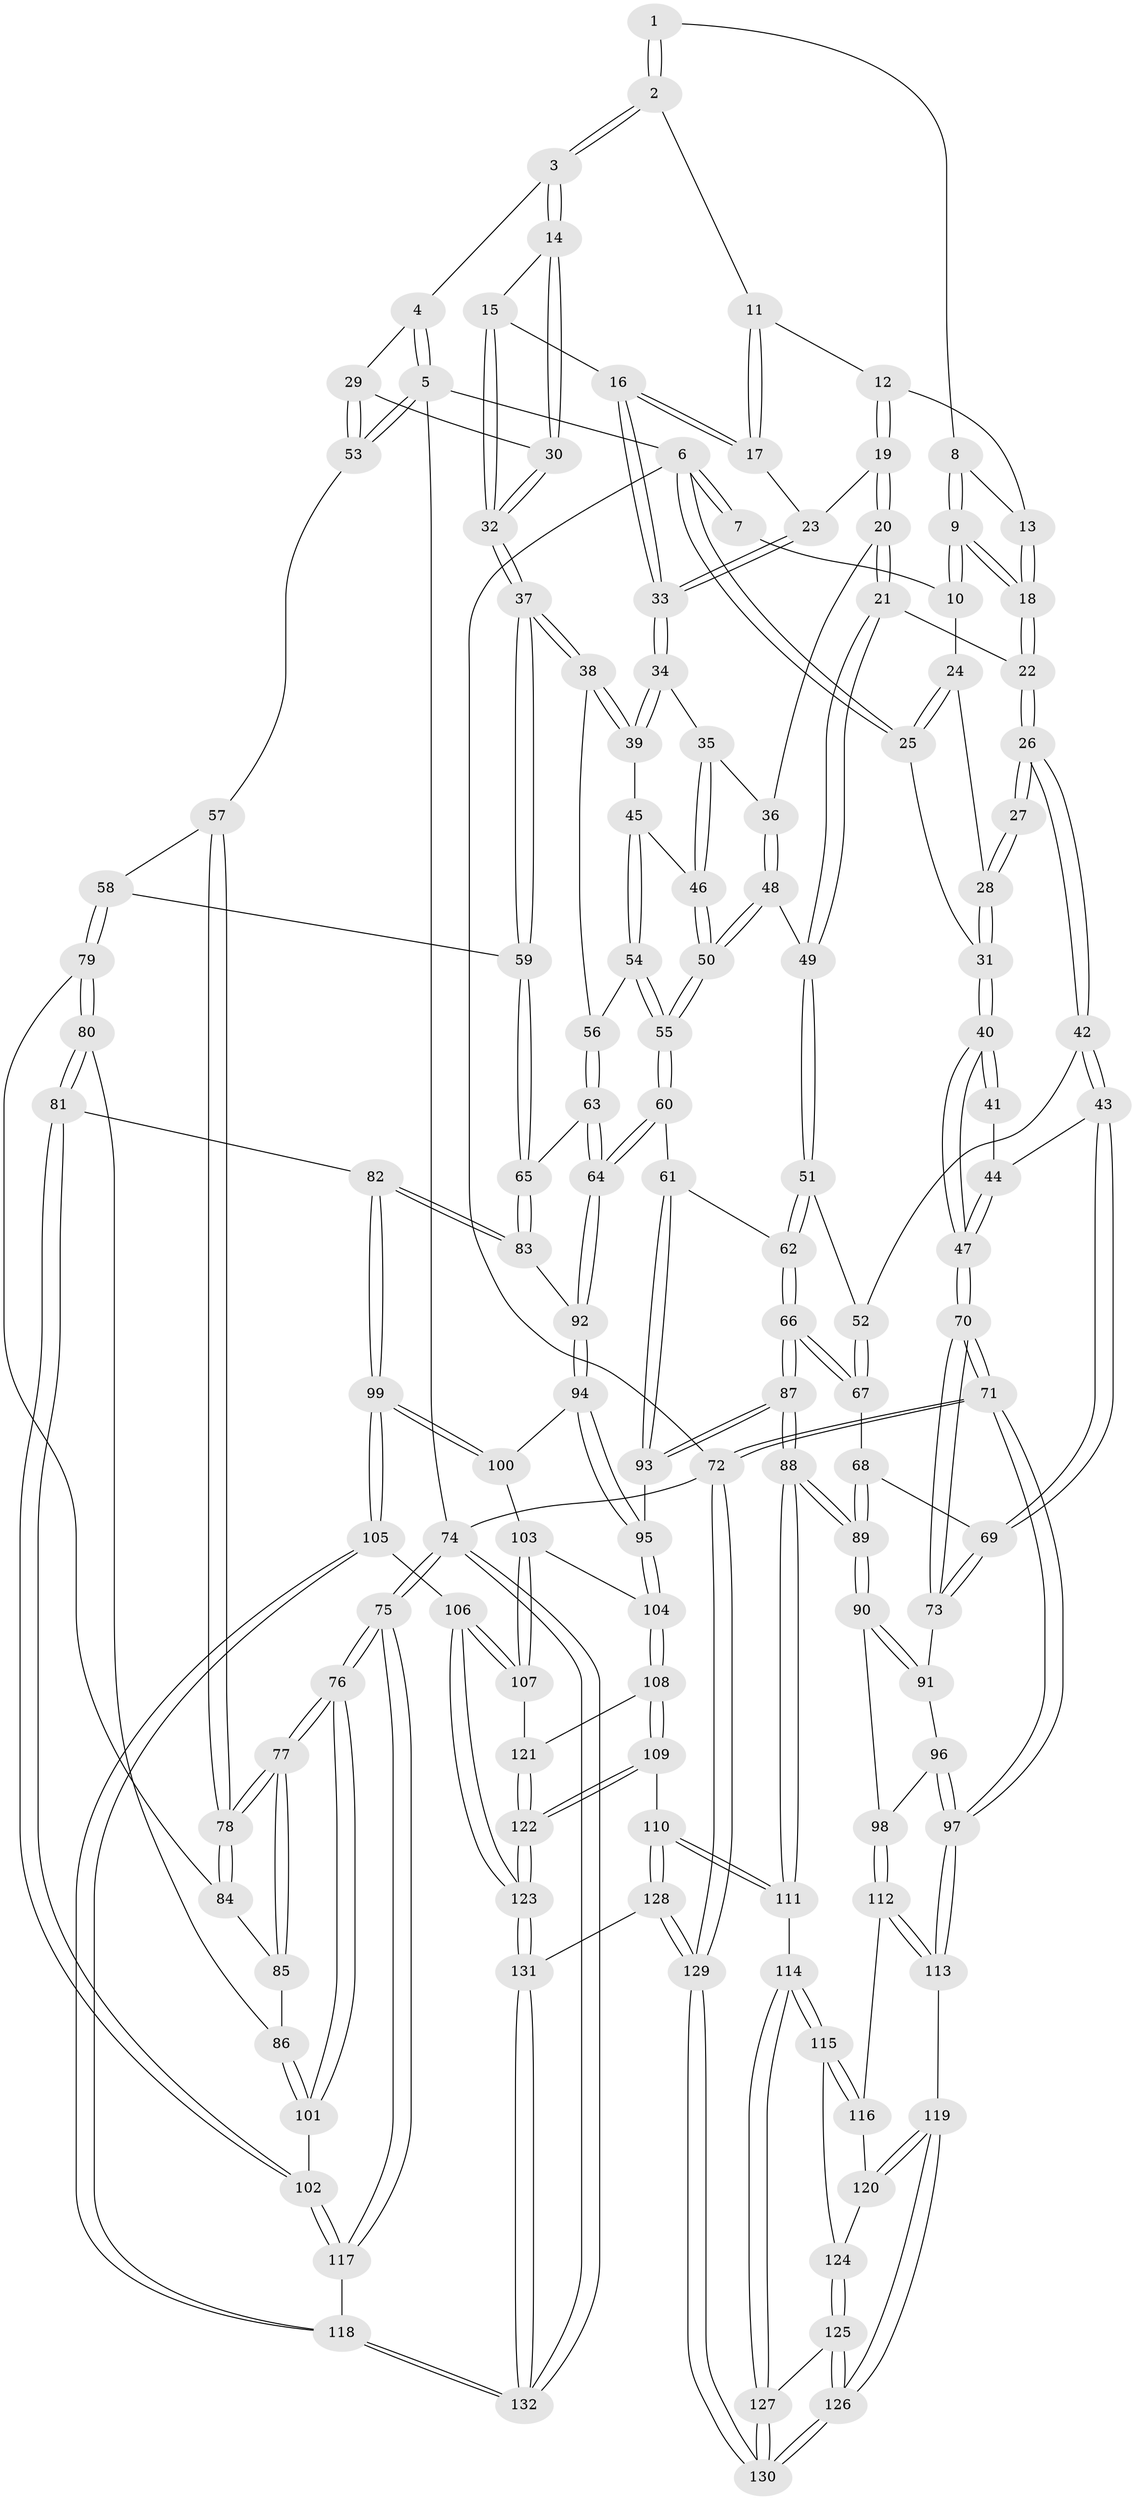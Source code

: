 // coarse degree distribution, {3: 0.14285714285714285, 4: 0.4025974025974026, 7: 0.025974025974025976, 5: 0.2987012987012987, 6: 0.12987012987012986}
// Generated by graph-tools (version 1.1) at 2025/42/03/06/25 10:42:35]
// undirected, 132 vertices, 327 edges
graph export_dot {
graph [start="1"]
  node [color=gray90,style=filled];
  1 [pos="+0.28324266078021754+0"];
  2 [pos="+0.5068174852725991+0"];
  3 [pos="+0.8228694069720829+0"];
  4 [pos="+0.8289770629375212+0"];
  5 [pos="+1+0"];
  6 [pos="+0+0"];
  7 [pos="+0.019274825709903524+0"];
  8 [pos="+0.2707201371354895+0"];
  9 [pos="+0.1881937727572169+0.0881934659523209"];
  10 [pos="+0.16744955209673718+0.08046432095898684"];
  11 [pos="+0.47358407503363115+0"];
  12 [pos="+0.3138318369170221+0.056887046090732675"];
  13 [pos="+0.3013377571589629+0.04276742838590162"];
  14 [pos="+0.7763960318798012+0"];
  15 [pos="+0.6757362476530092+0.12779181774516796"];
  16 [pos="+0.6098339192156976+0.18254525865527707"];
  17 [pos="+0.4564188219292976+0.00907137451280089"];
  18 [pos="+0.19695279866832363+0.09885156750233089"];
  19 [pos="+0.3789265072177094+0.16372226278088686"];
  20 [pos="+0.34493750107485877+0.2091715460431752"];
  21 [pos="+0.2992354087240114+0.23044892293648248"];
  22 [pos="+0.2547197008263116+0.23504416473994383"];
  23 [pos="+0.39512258806215633+0.15336077703408393"];
  24 [pos="+0.09064658018138652+0.09107757202660971"];
  25 [pos="+0+0"];
  26 [pos="+0.2187357768121055+0.26166937524116773"];
  27 [pos="+0.12316548222572038+0.22884820392467992"];
  28 [pos="+0.09452918686735959+0.1749526402508259"];
  29 [pos="+0.9517569105652282+0.275792842860675"];
  30 [pos="+0.8902133275617609+0.2878025865904984"];
  31 [pos="+0+0.0875445621019434"];
  32 [pos="+0.8272697929883396+0.3396926886640703"];
  33 [pos="+0.6052451106777439+0.1878022414976225"];
  34 [pos="+0.6047614027542689+0.19124217514556652"];
  35 [pos="+0.51366872598603+0.28294531722538746"];
  36 [pos="+0.4492131815054601+0.29880960612418017"];
  37 [pos="+0.8116556773648115+0.37258836009197527"];
  38 [pos="+0.7401347030551007+0.3673777796812878"];
  39 [pos="+0.6212851904758273+0.2542252609635458"];
  40 [pos="+0+0.19636711188255504"];
  41 [pos="+0.08484696522851688+0.23853627416104548"];
  42 [pos="+0.17220683161986777+0.3957604663666741"];
  43 [pos="+0.12140700632575786+0.4285174080529568"];
  44 [pos="+0.04687256587923167+0.31252365989329545"];
  45 [pos="+0.5906218498256969+0.351436318944781"];
  46 [pos="+0.5441216732448205+0.34483836958697744"];
  47 [pos="+0+0.2047729637976863"];
  48 [pos="+0.457853435079572+0.38949661928723667"];
  49 [pos="+0.36593676884274245+0.39887376245224787"];
  50 [pos="+0.4710149112420774+0.4013716545783611"];
  51 [pos="+0.35086466963269297+0.4220479652991283"];
  52 [pos="+0.2280719274100216+0.4298766656482776"];
  53 [pos="+1+0.2515788390165989"];
  54 [pos="+0.6106555750234639+0.3947503738715486"];
  55 [pos="+0.4833954169543029+0.4279957421845119"];
  56 [pos="+0.6317482118818959+0.4118183867233917"];
  57 [pos="+1+0.31550560890721097"];
  58 [pos="+0.8588358993362087+0.48158787624253163"];
  59 [pos="+0.8351870897807054+0.46649594097563063"];
  60 [pos="+0.48912191873329297+0.5310725508164226"];
  61 [pos="+0.4751380922640416+0.5350758854794175"];
  62 [pos="+0.3798706760102562+0.5426625212702345"];
  63 [pos="+0.6277193219538771+0.43831256012267006"];
  64 [pos="+0.5441163099937736+0.5564636891529668"];
  65 [pos="+0.740791619046607+0.5452061245886037"];
  66 [pos="+0.326440055421118+0.5786788315496684"];
  67 [pos="+0.29790294239027504+0.5524093088553447"];
  68 [pos="+0.13390724242461616+0.5419823137517037"];
  69 [pos="+0.06601365605329336+0.486555104154199"];
  70 [pos="+0+0.4914814070223587"];
  71 [pos="+0+0.8029050167842707"];
  72 [pos="+0+1"];
  73 [pos="+0.052845506252445884+0.4913568465372227"];
  74 [pos="+1+1"];
  75 [pos="+1+1"];
  76 [pos="+1+0.9845514412284506"];
  77 [pos="+1+0.7777195049994987"];
  78 [pos="+1+0.6019145661693351"];
  79 [pos="+0.8794899836139933+0.5071850541016919"];
  80 [pos="+0.8220030496690756+0.7061266993644371"];
  81 [pos="+0.7513252551577301+0.7117690709460391"];
  82 [pos="+0.7314983715700581+0.7053477189352286"];
  83 [pos="+0.6868852300011983+0.6286682704361948"];
  84 [pos="+0.913232381436938+0.5319210743937591"];
  85 [pos="+0.9162594570119816+0.6526343910208485"];
  86 [pos="+0.8320159825742935+0.708588715722266"];
  87 [pos="+0.29537387475064064+0.6842142214638809"];
  88 [pos="+0.2774559831000053+0.7032959991206795"];
  89 [pos="+0.23891791264279694+0.6986615819657025"];
  90 [pos="+0.20083784331700533+0.7101022959666003"];
  91 [pos="+0.07306907189661772+0.6122026070415532"];
  92 [pos="+0.5850174830811614+0.6087832813102668"];
  93 [pos="+0.4265995752054174+0.6957579748603335"];
  94 [pos="+0.5326856409350358+0.6934034755150648"];
  95 [pos="+0.4959294273690196+0.7292916258706577"];
  96 [pos="+0.058157236865834176+0.6881142490084211"];
  97 [pos="+0+0.8096375558659972"];
  98 [pos="+0.15351619116720705+0.7356163909814173"];
  99 [pos="+0.6899610708319993+0.7631964658904319"];
  100 [pos="+0.6159738169414607+0.77038227398906"];
  101 [pos="+0.9482417200472665+0.8119006461419188"];
  102 [pos="+0.7982421203053592+0.8424544213525519"];
  103 [pos="+0.605535830873987+0.7781343030044955"];
  104 [pos="+0.4947244162265798+0.7612639216648299"];
  105 [pos="+0.670213106164551+0.8679283965873371"];
  106 [pos="+0.6168103387382655+0.8895308329007416"];
  107 [pos="+0.57023028041606+0.8336745690221083"];
  108 [pos="+0.49246976725698355+0.7741376552014585"];
  109 [pos="+0.36695697923142767+0.8318404925800946"];
  110 [pos="+0.313388651637871+0.8168913502083888"];
  111 [pos="+0.305543102419463+0.8097861309910367"];
  112 [pos="+0.13922936801150876+0.758419284185639"];
  113 [pos="+0+0.8303334778187869"];
  114 [pos="+0.23673661028614348+0.8594232106279186"];
  115 [pos="+0.20386506549007197+0.8567553456589244"];
  116 [pos="+0.13810036700757444+0.7846078885891284"];
  117 [pos="+0.7811791269435165+0.8969701893690739"];
  118 [pos="+0.7251057692317218+0.903562107255248"];
  119 [pos="+0+0.8603699712019951"];
  120 [pos="+0.1185365515373298+0.8453498081368158"];
  121 [pos="+0.5099251166126252+0.8081025872529048"];
  122 [pos="+0.4690618249576458+0.955264485867986"];
  123 [pos="+0.503425692027899+1"];
  124 [pos="+0.13859195347376732+0.8748309203893235"];
  125 [pos="+0.13848312984016276+0.8757613000203791"];
  126 [pos="+0.11022724916518177+0.9911888668241351"];
  127 [pos="+0.2166883049159184+0.9235023399143875"];
  128 [pos="+0.31711354275995635+1"];
  129 [pos="+0.22015092511285578+1"];
  130 [pos="+0.18077119489389876+1"];
  131 [pos="+0.4906801691169323+1"];
  132 [pos="+0.6601542201725635+1"];
  1 -- 2;
  1 -- 2;
  1 -- 8;
  2 -- 3;
  2 -- 3;
  2 -- 11;
  3 -- 4;
  3 -- 14;
  3 -- 14;
  4 -- 5;
  4 -- 5;
  4 -- 29;
  5 -- 6;
  5 -- 53;
  5 -- 53;
  5 -- 74;
  6 -- 7;
  6 -- 7;
  6 -- 25;
  6 -- 25;
  6 -- 72;
  7 -- 10;
  8 -- 9;
  8 -- 9;
  8 -- 13;
  9 -- 10;
  9 -- 10;
  9 -- 18;
  9 -- 18;
  10 -- 24;
  11 -- 12;
  11 -- 17;
  11 -- 17;
  12 -- 13;
  12 -- 19;
  12 -- 19;
  13 -- 18;
  13 -- 18;
  14 -- 15;
  14 -- 30;
  14 -- 30;
  15 -- 16;
  15 -- 32;
  15 -- 32;
  16 -- 17;
  16 -- 17;
  16 -- 33;
  16 -- 33;
  17 -- 23;
  18 -- 22;
  18 -- 22;
  19 -- 20;
  19 -- 20;
  19 -- 23;
  20 -- 21;
  20 -- 21;
  20 -- 36;
  21 -- 22;
  21 -- 49;
  21 -- 49;
  22 -- 26;
  22 -- 26;
  23 -- 33;
  23 -- 33;
  24 -- 25;
  24 -- 25;
  24 -- 28;
  25 -- 31;
  26 -- 27;
  26 -- 27;
  26 -- 42;
  26 -- 42;
  27 -- 28;
  27 -- 28;
  28 -- 31;
  28 -- 31;
  29 -- 30;
  29 -- 53;
  29 -- 53;
  30 -- 32;
  30 -- 32;
  31 -- 40;
  31 -- 40;
  32 -- 37;
  32 -- 37;
  33 -- 34;
  33 -- 34;
  34 -- 35;
  34 -- 39;
  34 -- 39;
  35 -- 36;
  35 -- 46;
  35 -- 46;
  36 -- 48;
  36 -- 48;
  37 -- 38;
  37 -- 38;
  37 -- 59;
  37 -- 59;
  38 -- 39;
  38 -- 39;
  38 -- 56;
  39 -- 45;
  40 -- 41;
  40 -- 41;
  40 -- 47;
  40 -- 47;
  41 -- 44;
  42 -- 43;
  42 -- 43;
  42 -- 52;
  43 -- 44;
  43 -- 69;
  43 -- 69;
  44 -- 47;
  44 -- 47;
  45 -- 46;
  45 -- 54;
  45 -- 54;
  46 -- 50;
  46 -- 50;
  47 -- 70;
  47 -- 70;
  48 -- 49;
  48 -- 50;
  48 -- 50;
  49 -- 51;
  49 -- 51;
  50 -- 55;
  50 -- 55;
  51 -- 52;
  51 -- 62;
  51 -- 62;
  52 -- 67;
  52 -- 67;
  53 -- 57;
  54 -- 55;
  54 -- 55;
  54 -- 56;
  55 -- 60;
  55 -- 60;
  56 -- 63;
  56 -- 63;
  57 -- 58;
  57 -- 78;
  57 -- 78;
  58 -- 59;
  58 -- 79;
  58 -- 79;
  59 -- 65;
  59 -- 65;
  60 -- 61;
  60 -- 64;
  60 -- 64;
  61 -- 62;
  61 -- 93;
  61 -- 93;
  62 -- 66;
  62 -- 66;
  63 -- 64;
  63 -- 64;
  63 -- 65;
  64 -- 92;
  64 -- 92;
  65 -- 83;
  65 -- 83;
  66 -- 67;
  66 -- 67;
  66 -- 87;
  66 -- 87;
  67 -- 68;
  68 -- 69;
  68 -- 89;
  68 -- 89;
  69 -- 73;
  69 -- 73;
  70 -- 71;
  70 -- 71;
  70 -- 73;
  70 -- 73;
  71 -- 72;
  71 -- 72;
  71 -- 97;
  71 -- 97;
  72 -- 129;
  72 -- 129;
  72 -- 74;
  73 -- 91;
  74 -- 75;
  74 -- 75;
  74 -- 132;
  74 -- 132;
  75 -- 76;
  75 -- 76;
  75 -- 117;
  75 -- 117;
  76 -- 77;
  76 -- 77;
  76 -- 101;
  76 -- 101;
  77 -- 78;
  77 -- 78;
  77 -- 85;
  77 -- 85;
  78 -- 84;
  78 -- 84;
  79 -- 80;
  79 -- 80;
  79 -- 84;
  80 -- 81;
  80 -- 81;
  80 -- 86;
  81 -- 82;
  81 -- 102;
  81 -- 102;
  82 -- 83;
  82 -- 83;
  82 -- 99;
  82 -- 99;
  83 -- 92;
  84 -- 85;
  85 -- 86;
  86 -- 101;
  86 -- 101;
  87 -- 88;
  87 -- 88;
  87 -- 93;
  87 -- 93;
  88 -- 89;
  88 -- 89;
  88 -- 111;
  88 -- 111;
  89 -- 90;
  89 -- 90;
  90 -- 91;
  90 -- 91;
  90 -- 98;
  91 -- 96;
  92 -- 94;
  92 -- 94;
  93 -- 95;
  94 -- 95;
  94 -- 95;
  94 -- 100;
  95 -- 104;
  95 -- 104;
  96 -- 97;
  96 -- 97;
  96 -- 98;
  97 -- 113;
  97 -- 113;
  98 -- 112;
  98 -- 112;
  99 -- 100;
  99 -- 100;
  99 -- 105;
  99 -- 105;
  100 -- 103;
  101 -- 102;
  102 -- 117;
  102 -- 117;
  103 -- 104;
  103 -- 107;
  103 -- 107;
  104 -- 108;
  104 -- 108;
  105 -- 106;
  105 -- 118;
  105 -- 118;
  106 -- 107;
  106 -- 107;
  106 -- 123;
  106 -- 123;
  107 -- 121;
  108 -- 109;
  108 -- 109;
  108 -- 121;
  109 -- 110;
  109 -- 122;
  109 -- 122;
  110 -- 111;
  110 -- 111;
  110 -- 128;
  110 -- 128;
  111 -- 114;
  112 -- 113;
  112 -- 113;
  112 -- 116;
  113 -- 119;
  114 -- 115;
  114 -- 115;
  114 -- 127;
  114 -- 127;
  115 -- 116;
  115 -- 116;
  115 -- 124;
  116 -- 120;
  117 -- 118;
  118 -- 132;
  118 -- 132;
  119 -- 120;
  119 -- 120;
  119 -- 126;
  119 -- 126;
  120 -- 124;
  121 -- 122;
  121 -- 122;
  122 -- 123;
  122 -- 123;
  123 -- 131;
  123 -- 131;
  124 -- 125;
  124 -- 125;
  125 -- 126;
  125 -- 126;
  125 -- 127;
  126 -- 130;
  126 -- 130;
  127 -- 130;
  127 -- 130;
  128 -- 129;
  128 -- 129;
  128 -- 131;
  129 -- 130;
  129 -- 130;
  131 -- 132;
  131 -- 132;
}
